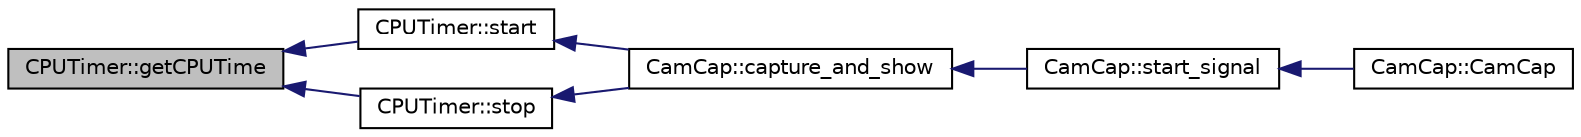 digraph "CPUTimer::getCPUTime"
{
 // INTERACTIVE_SVG=YES
  edge [fontname="Helvetica",fontsize="10",labelfontname="Helvetica",labelfontsize="10"];
  node [fontname="Helvetica",fontsize="10",shape=record];
  rankdir="LR";
  Node6 [label="CPUTimer::getCPUTime",height=0.2,width=0.4,color="black", fillcolor="grey75", style="filled", fontcolor="black"];
  Node6 -> Node7 [dir="back",color="midnightblue",fontsize="10",style="solid"];
  Node7 [label="CPUTimer::start",height=0.2,width=0.4,color="black", fillcolor="white", style="filled",URL="$class_c_p_u_timer.html#a8712b4f64c79a210e91bbb72ed55bfc1"];
  Node7 -> Node8 [dir="back",color="midnightblue",fontsize="10",style="solid"];
  Node8 [label="CamCap::capture_and_show",height=0.2,width=0.4,color="black", fillcolor="white", style="filled",URL="$class_cam_cap.html#a87f384c5fec40a0ccfd7833347fec0df",tooltip="Captures camera frames and shows it in the interface. "];
  Node8 -> Node9 [dir="back",color="midnightblue",fontsize="10",style="solid"];
  Node9 [label="CamCap::start_signal",height=0.2,width=0.4,color="black", fillcolor="white", style="filled",URL="$class_cam_cap.html#ae676e6624dd821ad494a80e68a41e249",tooltip="Interface adjustments after &#39;start&#39; button is clicked. "];
  Node9 -> Node10 [dir="back",color="midnightblue",fontsize="10",style="solid"];
  Node10 [label="CamCap::CamCap",height=0.2,width=0.4,color="black", fillcolor="white", style="filled",URL="$class_cam_cap.html#afe0db98a5f72bc9b261dcb78e2840da6",tooltip="Constructor of a CamCap object. "];
  Node6 -> Node11 [dir="back",color="midnightblue",fontsize="10",style="solid"];
  Node11 [label="CPUTimer::stop",height=0.2,width=0.4,color="black", fillcolor="white", style="filled",URL="$class_c_p_u_timer.html#afc986e87c38afb37b7911f8424726d1d"];
  Node11 -> Node8 [dir="back",color="midnightblue",fontsize="10",style="solid"];
}

